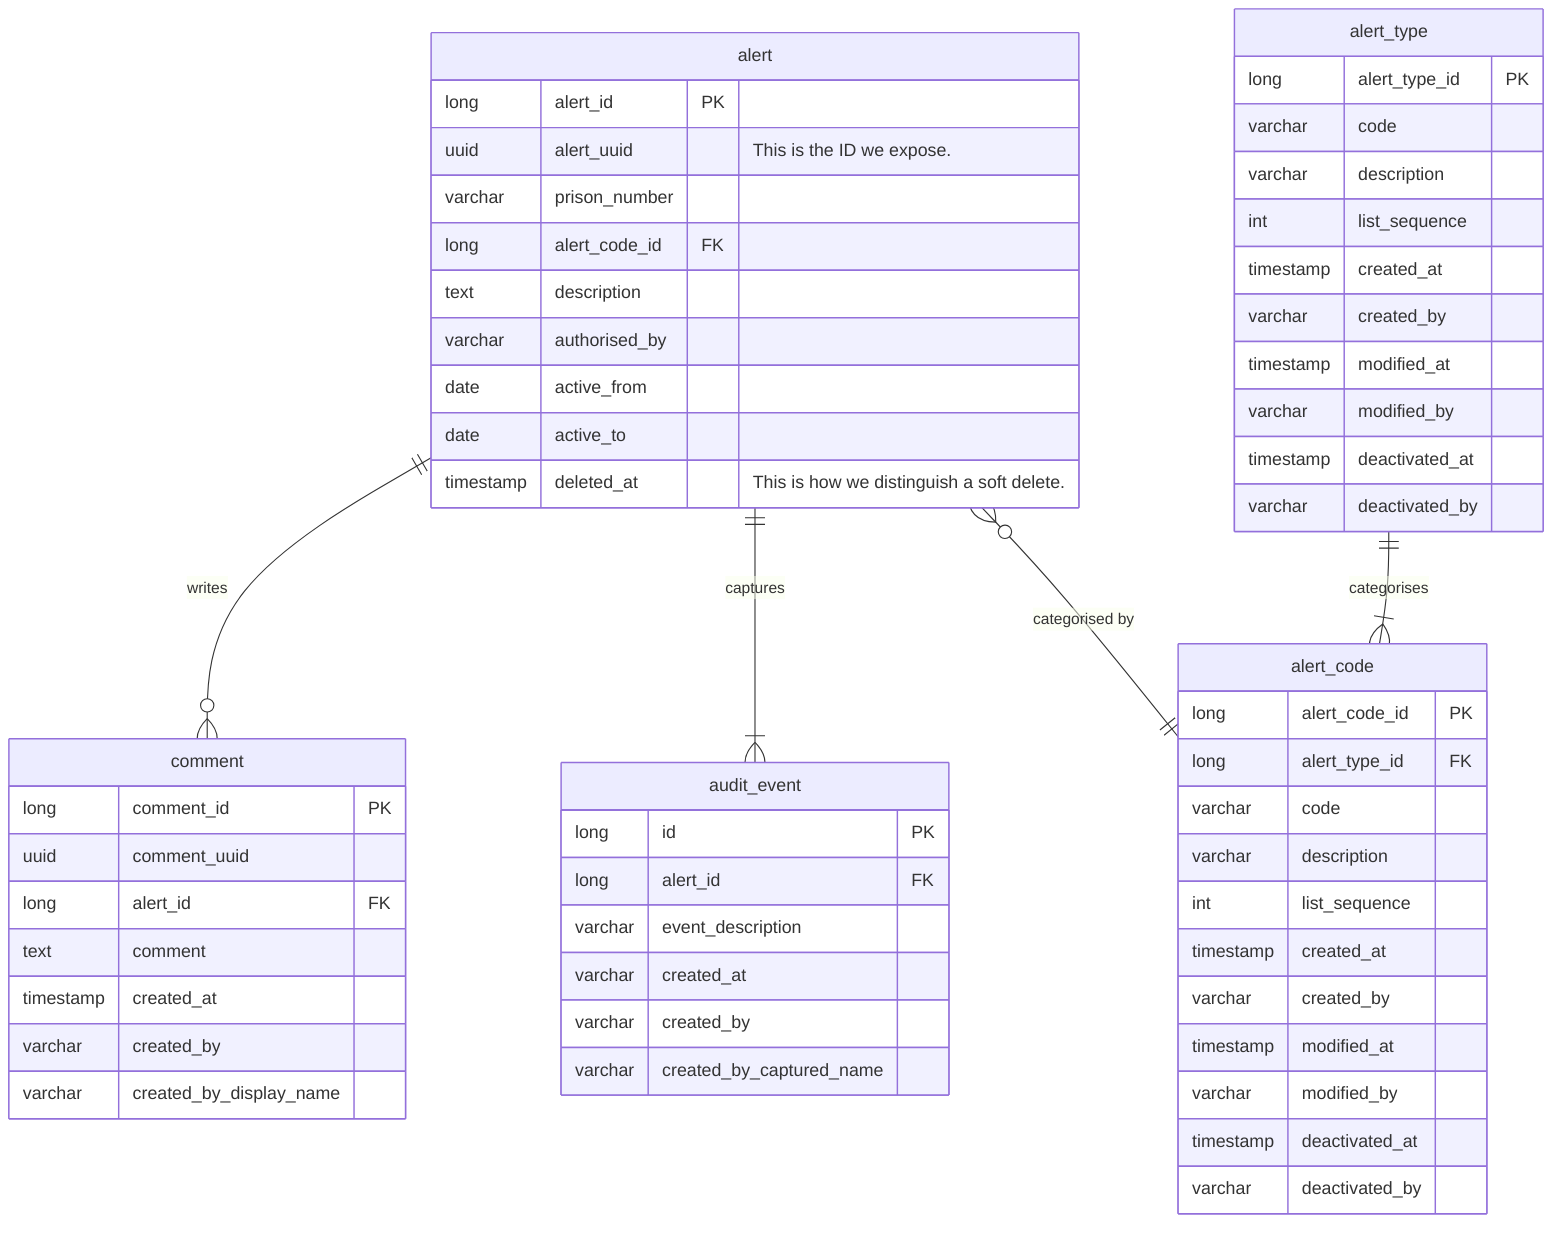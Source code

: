 erDiagram
    alert one to zero or more comment : writes
    alert one to one or more audit_event : captures
    alert_type one to one or more alert_code : categorises
    alert many to one alert_code : "categorised by"

alert {
    long alert_id PK
    uuid alert_uuid "This is the ID we expose."
    varchar prison_number
    long alert_code_id FK
    text description
    varchar authorised_by
    date active_from
    date active_to
    timestamp deleted_at "This is how we distinguish a soft delete."
}

comment {
    long comment_id PK
    uuid comment_uuid
    long alert_id FK
    text comment
    timestamp created_at
    varchar created_by
    varchar created_by_display_name
}

audit_event {
    long id PK
    long alert_id FK
    varchar event_description
    varchar created_at
    varchar created_by
    varchar created_by_captured_name
}

alert_type {
    long alert_type_id PK
    varchar code
    varchar description
    int list_sequence
    timestamp created_at
    varchar created_by
    timestamp modified_at
    varchar modified_by
    timestamp deactivated_at
    varchar deactivated_by
}

alert_code {
    long alert_code_id PK
    long alert_type_id FK
    varchar code
    varchar description
    int list_sequence
    timestamp created_at
    varchar created_by
    timestamp modified_at
    varchar modified_by
    timestamp deactivated_at
    varchar deactivated_by
}